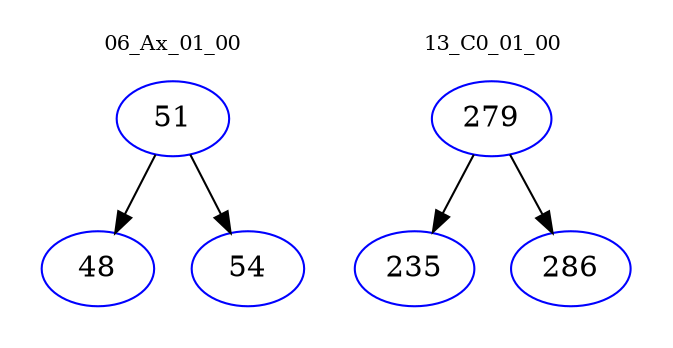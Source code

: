 digraph{
subgraph cluster_0 {
color = white
label = "06_Ax_01_00";
fontsize=10;
T0_51 [label="51", color="blue"]
T0_51 -> T0_48 [color="black"]
T0_48 [label="48", color="blue"]
T0_51 -> T0_54 [color="black"]
T0_54 [label="54", color="blue"]
}
subgraph cluster_1 {
color = white
label = "13_C0_01_00";
fontsize=10;
T1_279 [label="279", color="blue"]
T1_279 -> T1_235 [color="black"]
T1_235 [label="235", color="blue"]
T1_279 -> T1_286 [color="black"]
T1_286 [label="286", color="blue"]
}
}
